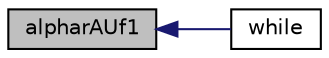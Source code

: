 digraph "alpharAUf1"
{
  bgcolor="transparent";
  edge [fontname="Helvetica",fontsize="10",labelfontname="Helvetica",labelfontsize="10"];
  node [fontname="Helvetica",fontsize="10",shape=record];
  rankdir="LR";
  Node7 [label="alpharAUf1",height=0.2,width=0.4,color="black", fillcolor="grey75", style="filled", fontcolor="black"];
  Node7 -> Node8 [dir="back",color="midnightblue",fontsize="10",style="solid",fontname="Helvetica"];
  Node8 [label="while",height=0.2,width=0.4,color="black",URL="$a00872.html#a0b9d5d8b1ecc0bf63b4c35f41598a500"];
}
